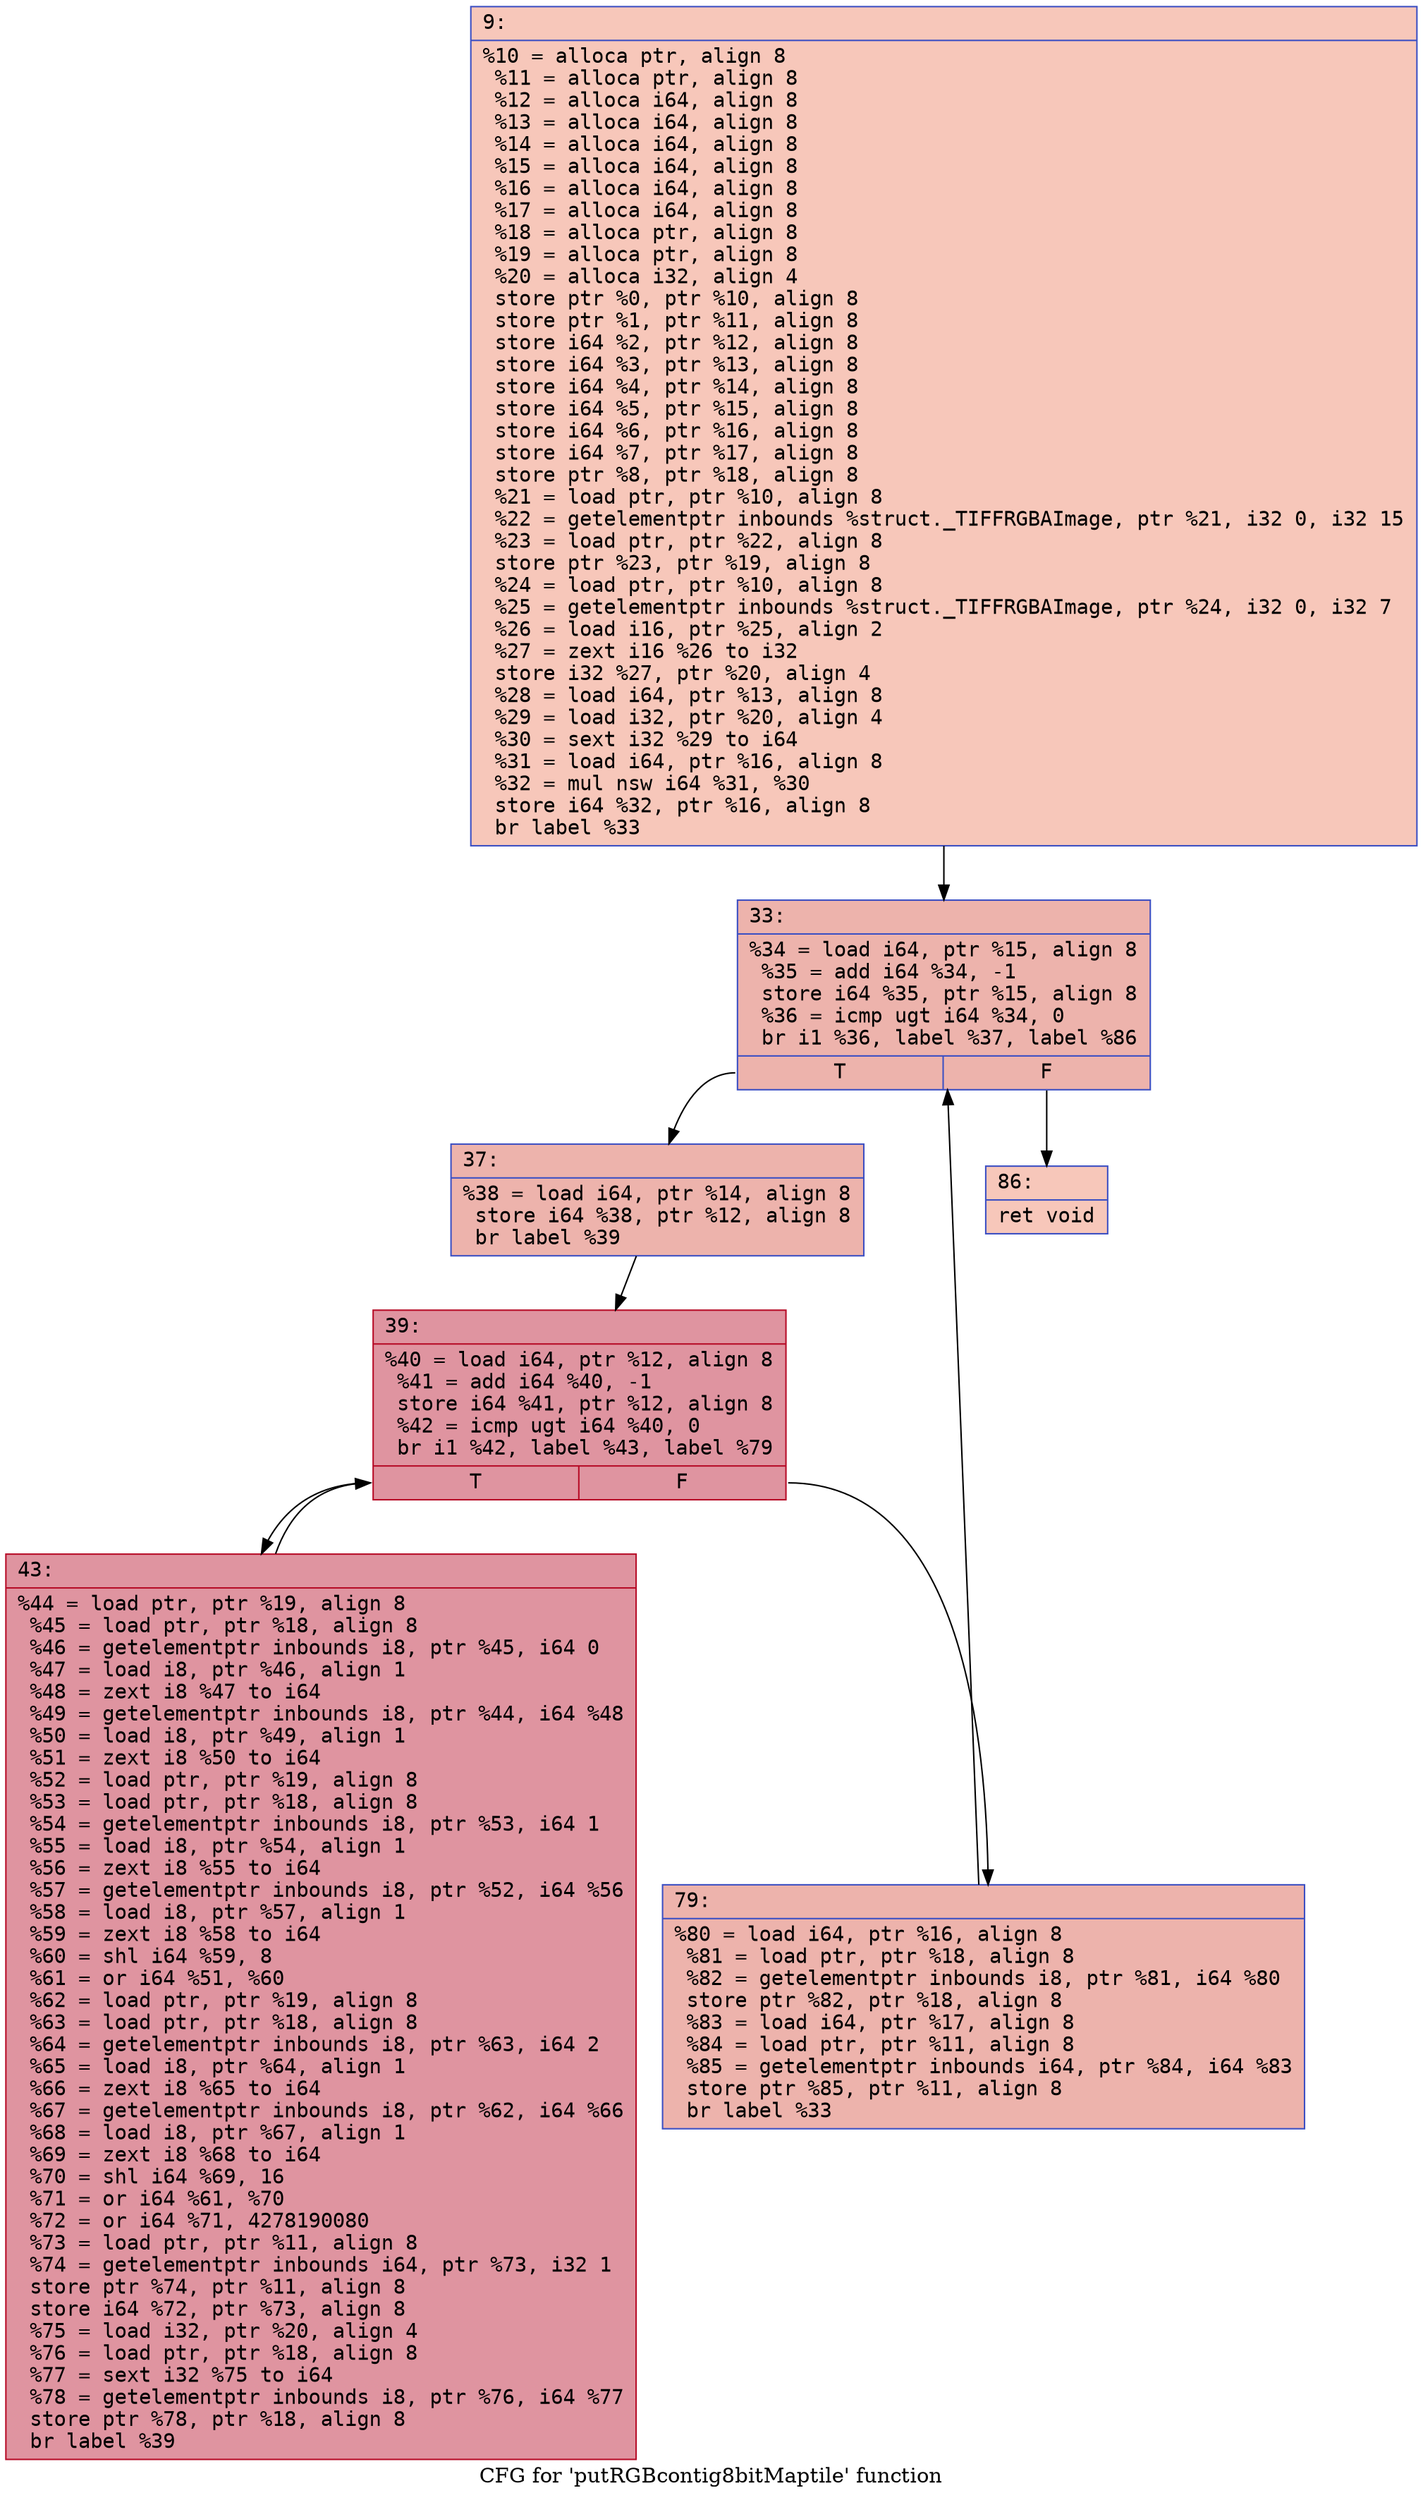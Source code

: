digraph "CFG for 'putRGBcontig8bitMaptile' function" {
	label="CFG for 'putRGBcontig8bitMaptile' function";

	Node0x600002a28e10 [shape=record,color="#3d50c3ff", style=filled, fillcolor="#ec7f6370" fontname="Courier",label="{9:\l|  %10 = alloca ptr, align 8\l  %11 = alloca ptr, align 8\l  %12 = alloca i64, align 8\l  %13 = alloca i64, align 8\l  %14 = alloca i64, align 8\l  %15 = alloca i64, align 8\l  %16 = alloca i64, align 8\l  %17 = alloca i64, align 8\l  %18 = alloca ptr, align 8\l  %19 = alloca ptr, align 8\l  %20 = alloca i32, align 4\l  store ptr %0, ptr %10, align 8\l  store ptr %1, ptr %11, align 8\l  store i64 %2, ptr %12, align 8\l  store i64 %3, ptr %13, align 8\l  store i64 %4, ptr %14, align 8\l  store i64 %5, ptr %15, align 8\l  store i64 %6, ptr %16, align 8\l  store i64 %7, ptr %17, align 8\l  store ptr %8, ptr %18, align 8\l  %21 = load ptr, ptr %10, align 8\l  %22 = getelementptr inbounds %struct._TIFFRGBAImage, ptr %21, i32 0, i32 15\l  %23 = load ptr, ptr %22, align 8\l  store ptr %23, ptr %19, align 8\l  %24 = load ptr, ptr %10, align 8\l  %25 = getelementptr inbounds %struct._TIFFRGBAImage, ptr %24, i32 0, i32 7\l  %26 = load i16, ptr %25, align 2\l  %27 = zext i16 %26 to i32\l  store i32 %27, ptr %20, align 4\l  %28 = load i64, ptr %13, align 8\l  %29 = load i32, ptr %20, align 4\l  %30 = sext i32 %29 to i64\l  %31 = load i64, ptr %16, align 8\l  %32 = mul nsw i64 %31, %30\l  store i64 %32, ptr %16, align 8\l  br label %33\l}"];
	Node0x600002a28e10 -> Node0x600002a28e60[tooltip="9 -> 33\nProbability 100.00%" ];
	Node0x600002a28e60 [shape=record,color="#3d50c3ff", style=filled, fillcolor="#d6524470" fontname="Courier",label="{33:\l|  %34 = load i64, ptr %15, align 8\l  %35 = add i64 %34, -1\l  store i64 %35, ptr %15, align 8\l  %36 = icmp ugt i64 %34, 0\l  br i1 %36, label %37, label %86\l|{<s0>T|<s1>F}}"];
	Node0x600002a28e60:s0 -> Node0x600002a28eb0[tooltip="33 -> 37\nProbability 96.88%" ];
	Node0x600002a28e60:s1 -> Node0x600002a28ff0[tooltip="33 -> 86\nProbability 3.12%" ];
	Node0x600002a28eb0 [shape=record,color="#3d50c3ff", style=filled, fillcolor="#d6524470" fontname="Courier",label="{37:\l|  %38 = load i64, ptr %14, align 8\l  store i64 %38, ptr %12, align 8\l  br label %39\l}"];
	Node0x600002a28eb0 -> Node0x600002a28f00[tooltip="37 -> 39\nProbability 100.00%" ];
	Node0x600002a28f00 [shape=record,color="#b70d28ff", style=filled, fillcolor="#b70d2870" fontname="Courier",label="{39:\l|  %40 = load i64, ptr %12, align 8\l  %41 = add i64 %40, -1\l  store i64 %41, ptr %12, align 8\l  %42 = icmp ugt i64 %40, 0\l  br i1 %42, label %43, label %79\l|{<s0>T|<s1>F}}"];
	Node0x600002a28f00:s0 -> Node0x600002a28f50[tooltip="39 -> 43\nProbability 96.88%" ];
	Node0x600002a28f00:s1 -> Node0x600002a28fa0[tooltip="39 -> 79\nProbability 3.12%" ];
	Node0x600002a28f50 [shape=record,color="#b70d28ff", style=filled, fillcolor="#b70d2870" fontname="Courier",label="{43:\l|  %44 = load ptr, ptr %19, align 8\l  %45 = load ptr, ptr %18, align 8\l  %46 = getelementptr inbounds i8, ptr %45, i64 0\l  %47 = load i8, ptr %46, align 1\l  %48 = zext i8 %47 to i64\l  %49 = getelementptr inbounds i8, ptr %44, i64 %48\l  %50 = load i8, ptr %49, align 1\l  %51 = zext i8 %50 to i64\l  %52 = load ptr, ptr %19, align 8\l  %53 = load ptr, ptr %18, align 8\l  %54 = getelementptr inbounds i8, ptr %53, i64 1\l  %55 = load i8, ptr %54, align 1\l  %56 = zext i8 %55 to i64\l  %57 = getelementptr inbounds i8, ptr %52, i64 %56\l  %58 = load i8, ptr %57, align 1\l  %59 = zext i8 %58 to i64\l  %60 = shl i64 %59, 8\l  %61 = or i64 %51, %60\l  %62 = load ptr, ptr %19, align 8\l  %63 = load ptr, ptr %18, align 8\l  %64 = getelementptr inbounds i8, ptr %63, i64 2\l  %65 = load i8, ptr %64, align 1\l  %66 = zext i8 %65 to i64\l  %67 = getelementptr inbounds i8, ptr %62, i64 %66\l  %68 = load i8, ptr %67, align 1\l  %69 = zext i8 %68 to i64\l  %70 = shl i64 %69, 16\l  %71 = or i64 %61, %70\l  %72 = or i64 %71, 4278190080\l  %73 = load ptr, ptr %11, align 8\l  %74 = getelementptr inbounds i64, ptr %73, i32 1\l  store ptr %74, ptr %11, align 8\l  store i64 %72, ptr %73, align 8\l  %75 = load i32, ptr %20, align 4\l  %76 = load ptr, ptr %18, align 8\l  %77 = sext i32 %75 to i64\l  %78 = getelementptr inbounds i8, ptr %76, i64 %77\l  store ptr %78, ptr %18, align 8\l  br label %39\l}"];
	Node0x600002a28f50 -> Node0x600002a28f00[tooltip="43 -> 39\nProbability 100.00%" ];
	Node0x600002a28fa0 [shape=record,color="#3d50c3ff", style=filled, fillcolor="#d6524470" fontname="Courier",label="{79:\l|  %80 = load i64, ptr %16, align 8\l  %81 = load ptr, ptr %18, align 8\l  %82 = getelementptr inbounds i8, ptr %81, i64 %80\l  store ptr %82, ptr %18, align 8\l  %83 = load i64, ptr %17, align 8\l  %84 = load ptr, ptr %11, align 8\l  %85 = getelementptr inbounds i64, ptr %84, i64 %83\l  store ptr %85, ptr %11, align 8\l  br label %33\l}"];
	Node0x600002a28fa0 -> Node0x600002a28e60[tooltip="79 -> 33\nProbability 100.00%" ];
	Node0x600002a28ff0 [shape=record,color="#3d50c3ff", style=filled, fillcolor="#ec7f6370" fontname="Courier",label="{86:\l|  ret void\l}"];
}
